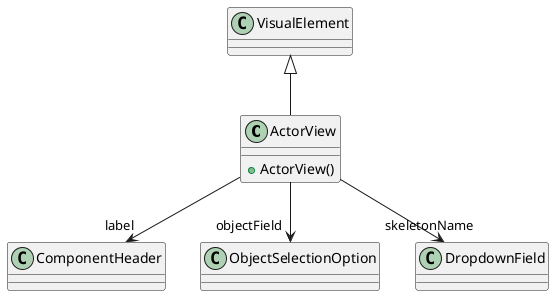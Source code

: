 @startuml
class ActorView {
    + ActorView()
}
VisualElement <|-- ActorView
ActorView --> "label" ComponentHeader
ActorView --> "objectField" ObjectSelectionOption
ActorView --> "skeletonName" DropdownField
@enduml
